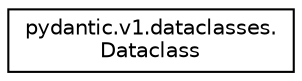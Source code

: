 digraph "Graphical Class Hierarchy"
{
 // LATEX_PDF_SIZE
  edge [fontname="Helvetica",fontsize="10",labelfontname="Helvetica",labelfontsize="10"];
  node [fontname="Helvetica",fontsize="10",shape=record];
  rankdir="LR";
  Node0 [label="pydantic.v1.dataclasses.\lDataclass",height=0.2,width=0.4,color="black", fillcolor="white", style="filled",URL="$classpydantic_1_1v1_1_1dataclasses_1_1Dataclass.html",tooltip=" "];
}
